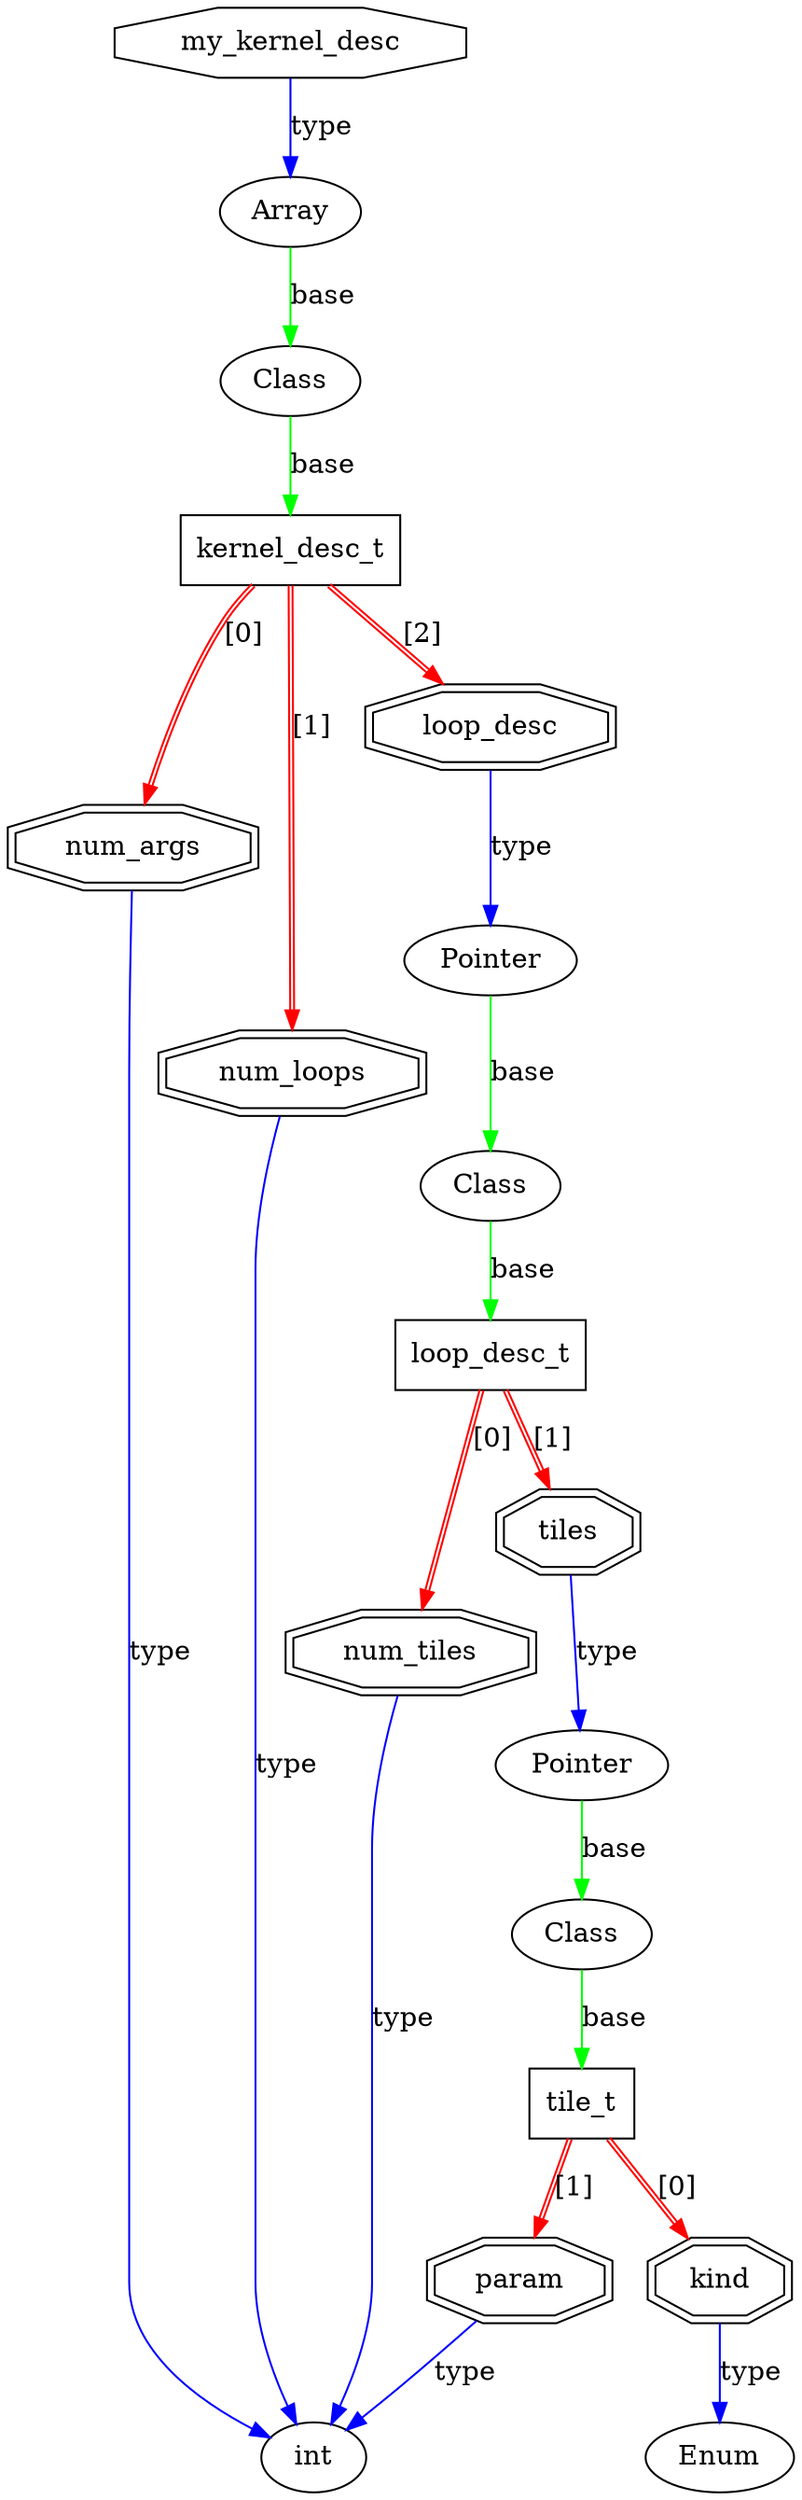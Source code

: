 digraph {
element_0x1689220 [label="my_kernel_desc", shape=octagon]
element_0x15dcf10 [label="Array", shape=oval]
element_0x15dd150 [label="Class", shape=oval]
element_0x173ff90 [label="kernel_desc_t", shape=box]
element_0x1585c80 [label="num_args", shape=doubleoctagon]
element_0x16fdff0 [label="int", shape=oval]
element_0x1585c80 -> element_0x16fdff0 [label="type", color="blue"]
element_0x173ff90 -> element_0x1585c80 [label="[0]", color="red:red"]
element_0x172e400 [label="num_loops", shape=doubleoctagon]
element_0x172e400 -> element_0x16fdff0 [label="type", color="blue"]
element_0x173ff90 -> element_0x172e400 [label="[1]", color="red:red"]
element_0x168a590 [label="loop_desc", shape=doubleoctagon]
element_0x15dbb80 [label="Pointer", shape=oval]
element_0x172d600 [label="Class", shape=oval]
element_0x16889e0 [label="loop_desc_t", shape=box]
element_0x1638200 [label="num_tiles", shape=doubleoctagon]
element_0x1638200 -> element_0x16fdff0 [label="type", color="blue"]
element_0x16889e0 -> element_0x1638200 [label="[0]", color="red:red"]
element_0x1688be0 [label="tiles", shape=doubleoctagon]
element_0x159f1e0 [label="Pointer", shape=oval]
element_0x1688a40 [label="Class", shape=oval]
element_0x16ff5a0 [label="tile_t", shape=box]
element_0x159f220 [label="kind", shape=doubleoctagon]
element_0x1587070 [label="Enum", shape=oval]
element_0x159f220 -> element_0x1587070 [label="type", color="blue"]
element_0x16ff5a0 -> element_0x159f220 [label="[0]", color="red:red"]
element_0x1648290 [label="param", shape=doubleoctagon]
element_0x1648290 -> element_0x16fdff0 [label="type", color="blue"]
element_0x16ff5a0 -> element_0x1648290 [label="[1]", color="red:red"]
element_0x1688a40 -> element_0x16ff5a0 [label="base", color="green"]
element_0x159f1e0 -> element_0x1688a40 [label="base", color="green"]
element_0x1688be0 -> element_0x159f1e0 [label="type", color="blue"]
element_0x16889e0 -> element_0x1688be0 [label="[1]", color="red:red"]
element_0x172d600 -> element_0x16889e0 [label="base", color="green"]
element_0x15dbb80 -> element_0x172d600 [label="base", color="green"]
element_0x168a590 -> element_0x15dbb80 [label="type", color="blue"]
element_0x173ff90 -> element_0x168a590 [label="[2]", color="red:red"]
element_0x15dd150 -> element_0x173ff90 [label="base", color="green"]
element_0x15dcf10 -> element_0x15dd150 [label="base", color="green"]
element_0x1689220 -> element_0x15dcf10 [label="type", color="blue"]
}
